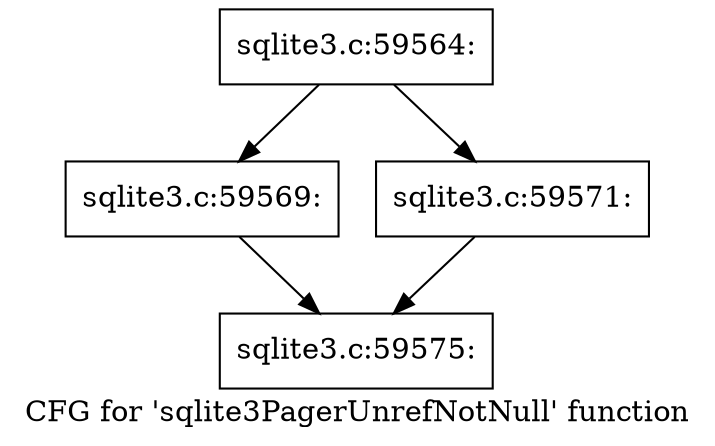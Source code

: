 digraph "CFG for 'sqlite3PagerUnrefNotNull' function" {
	label="CFG for 'sqlite3PagerUnrefNotNull' function";

	Node0x55c0f58b21c0 [shape=record,label="{sqlite3.c:59564:}"];
	Node0x55c0f58b21c0 -> Node0x55c0f7282cf0;
	Node0x55c0f58b21c0 -> Node0x55c0f7282d90;
	Node0x55c0f7282cf0 [shape=record,label="{sqlite3.c:59569:}"];
	Node0x55c0f7282cf0 -> Node0x55c0f7282d40;
	Node0x55c0f7282d90 [shape=record,label="{sqlite3.c:59571:}"];
	Node0x55c0f7282d90 -> Node0x55c0f7282d40;
	Node0x55c0f7282d40 [shape=record,label="{sqlite3.c:59575:}"];
}
